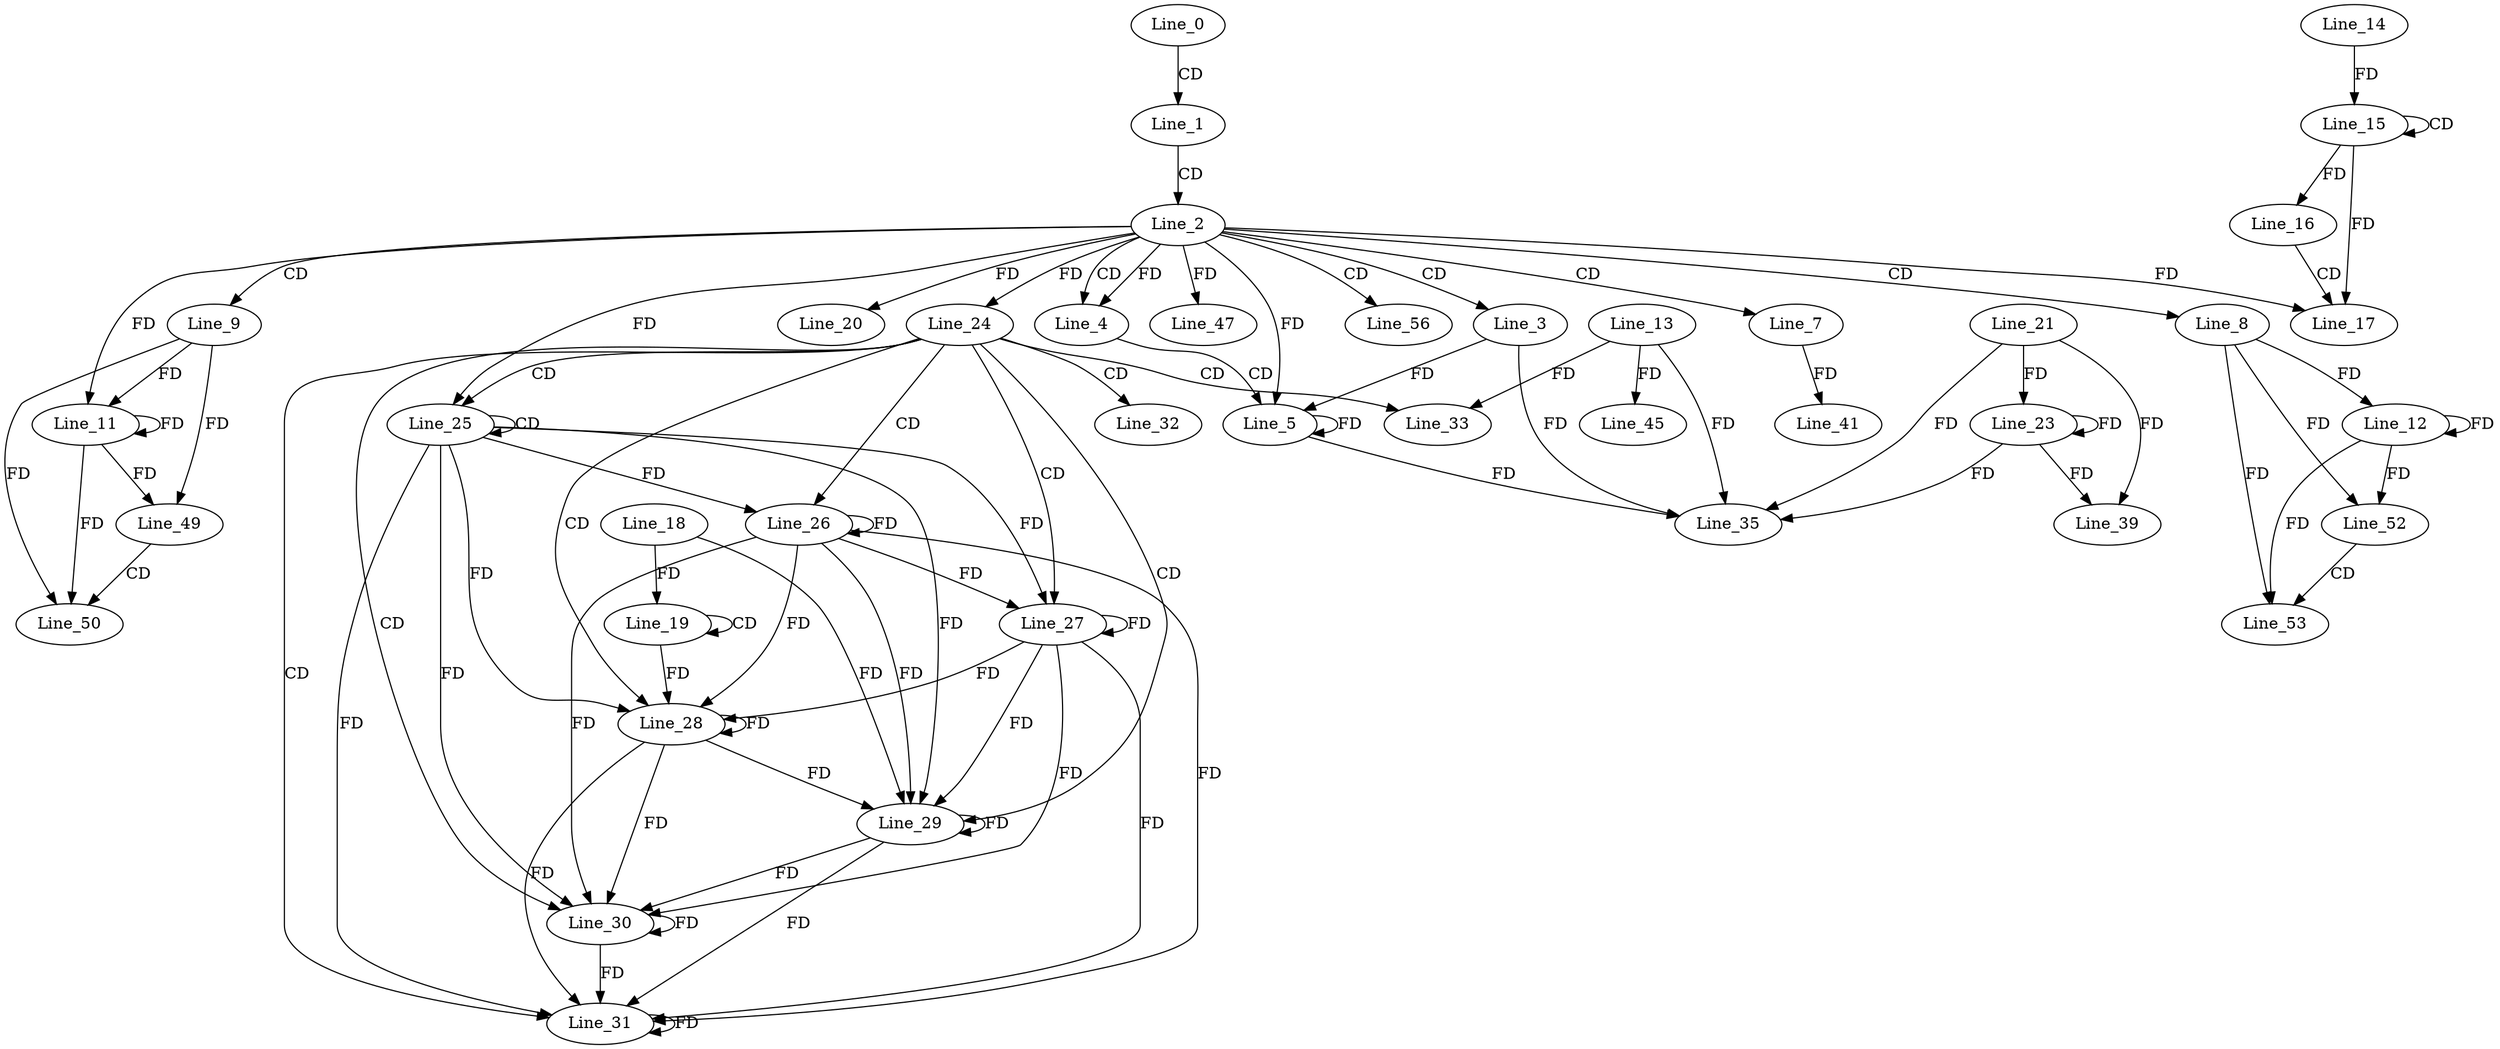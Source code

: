 digraph G {
  Line_0;
  Line_1;
  Line_2;
  Line_3;
  Line_4;
  Line_4;
  Line_4;
  Line_5;
  Line_5;
  Line_7;
  Line_8;
  Line_9;
  Line_11;
  Line_11;
  Line_12;
  Line_15;
  Line_15;
  Line_14;
  Line_16;
  Line_17;
  Line_17;
  Line_17;
  Line_19;
  Line_19;
  Line_18;
  Line_20;
  Line_21;
  Line_23;
  Line_24;
  Line_24;
  Line_24;
  Line_25;
  Line_25;
  Line_25;
  Line_26;
  Line_26;
  Line_27;
  Line_27;
  Line_28;
  Line_28;
  Line_29;
  Line_29;
  Line_29;
  Line_29;
  Line_30;
  Line_30;
  Line_31;
  Line_31;
  Line_32;
  Line_33;
  Line_13;
  Line_35;
  Line_39;
  Line_41;
  Line_45;
  Line_47;
  Line_49;
  Line_50;
  Line_52;
  Line_53;
  Line_56;
  Line_0 -> Line_1 [ label="CD" ];
  Line_1 -> Line_2 [ label="CD" ];
  Line_2 -> Line_3 [ label="CD" ];
  Line_2 -> Line_4 [ label="CD" ];
  Line_2 -> Line_4 [ label="FD" ];
  Line_4 -> Line_5 [ label="CD" ];
  Line_3 -> Line_5 [ label="FD" ];
  Line_5 -> Line_5 [ label="FD" ];
  Line_2 -> Line_5 [ label="FD" ];
  Line_2 -> Line_7 [ label="CD" ];
  Line_2 -> Line_8 [ label="CD" ];
  Line_2 -> Line_9 [ label="CD" ];
  Line_9 -> Line_11 [ label="FD" ];
  Line_11 -> Line_11 [ label="FD" ];
  Line_2 -> Line_11 [ label="FD" ];
  Line_8 -> Line_12 [ label="FD" ];
  Line_12 -> Line_12 [ label="FD" ];
  Line_15 -> Line_15 [ label="CD" ];
  Line_14 -> Line_15 [ label="FD" ];
  Line_15 -> Line_16 [ label="FD" ];
  Line_16 -> Line_17 [ label="CD" ];
  Line_15 -> Line_17 [ label="FD" ];
  Line_2 -> Line_17 [ label="FD" ];
  Line_19 -> Line_19 [ label="CD" ];
  Line_18 -> Line_19 [ label="FD" ];
  Line_2 -> Line_20 [ label="FD" ];
  Line_21 -> Line_23 [ label="FD" ];
  Line_23 -> Line_23 [ label="FD" ];
  Line_2 -> Line_24 [ label="FD" ];
  Line_24 -> Line_25 [ label="CD" ];
  Line_25 -> Line_25 [ label="CD" ];
  Line_2 -> Line_25 [ label="FD" ];
  Line_24 -> Line_26 [ label="CD" ];
  Line_25 -> Line_26 [ label="FD" ];
  Line_26 -> Line_26 [ label="FD" ];
  Line_24 -> Line_27 [ label="CD" ];
  Line_25 -> Line_27 [ label="FD" ];
  Line_26 -> Line_27 [ label="FD" ];
  Line_27 -> Line_27 [ label="FD" ];
  Line_24 -> Line_28 [ label="CD" ];
  Line_25 -> Line_28 [ label="FD" ];
  Line_26 -> Line_28 [ label="FD" ];
  Line_27 -> Line_28 [ label="FD" ];
  Line_28 -> Line_28 [ label="FD" ];
  Line_19 -> Line_28 [ label="FD" ];
  Line_24 -> Line_29 [ label="CD" ];
  Line_25 -> Line_29 [ label="FD" ];
  Line_26 -> Line_29 [ label="FD" ];
  Line_27 -> Line_29 [ label="FD" ];
  Line_28 -> Line_29 [ label="FD" ];
  Line_29 -> Line_29 [ label="FD" ];
  Line_18 -> Line_29 [ label="FD" ];
  Line_24 -> Line_30 [ label="CD" ];
  Line_25 -> Line_30 [ label="FD" ];
  Line_26 -> Line_30 [ label="FD" ];
  Line_27 -> Line_30 [ label="FD" ];
  Line_28 -> Line_30 [ label="FD" ];
  Line_29 -> Line_30 [ label="FD" ];
  Line_30 -> Line_30 [ label="FD" ];
  Line_24 -> Line_31 [ label="CD" ];
  Line_25 -> Line_31 [ label="FD" ];
  Line_26 -> Line_31 [ label="FD" ];
  Line_27 -> Line_31 [ label="FD" ];
  Line_28 -> Line_31 [ label="FD" ];
  Line_29 -> Line_31 [ label="FD" ];
  Line_30 -> Line_31 [ label="FD" ];
  Line_31 -> Line_31 [ label="FD" ];
  Line_24 -> Line_32 [ label="CD" ];
  Line_24 -> Line_33 [ label="CD" ];
  Line_13 -> Line_33 [ label="FD" ];
  Line_21 -> Line_35 [ label="FD" ];
  Line_23 -> Line_35 [ label="FD" ];
  Line_13 -> Line_35 [ label="FD" ];
  Line_3 -> Line_35 [ label="FD" ];
  Line_5 -> Line_35 [ label="FD" ];
  Line_21 -> Line_39 [ label="FD" ];
  Line_23 -> Line_39 [ label="FD" ];
  Line_7 -> Line_41 [ label="FD" ];
  Line_13 -> Line_45 [ label="FD" ];
  Line_2 -> Line_47 [ label="FD" ];
  Line_9 -> Line_49 [ label="FD" ];
  Line_11 -> Line_49 [ label="FD" ];
  Line_49 -> Line_50 [ label="CD" ];
  Line_9 -> Line_50 [ label="FD" ];
  Line_11 -> Line_50 [ label="FD" ];
  Line_8 -> Line_52 [ label="FD" ];
  Line_12 -> Line_52 [ label="FD" ];
  Line_52 -> Line_53 [ label="CD" ];
  Line_8 -> Line_53 [ label="FD" ];
  Line_12 -> Line_53 [ label="FD" ];
  Line_2 -> Line_56 [ label="CD" ];
}
